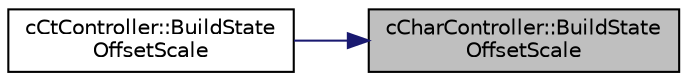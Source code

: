 digraph "cCharController::BuildStateOffsetScale"
{
 // LATEX_PDF_SIZE
  edge [fontname="Helvetica",fontsize="10",labelfontname="Helvetica",labelfontsize="10"];
  node [fontname="Helvetica",fontsize="10",shape=record];
  rankdir="RL";
  Node1 [label="cCharController::BuildState\lOffsetScale",height=0.2,width=0.4,color="black", fillcolor="grey75", style="filled", fontcolor="black",tooltip=" "];
  Node1 -> Node2 [dir="back",color="midnightblue",fontsize="10",style="solid",fontname="Helvetica"];
  Node2 [label="cCtController::BuildState\lOffsetScale",height=0.2,width=0.4,color="black", fillcolor="white", style="filled",URL="$classc_ct_controller.html#ac61be6284453233129b31c3edb55f9c5",tooltip=" "];
}
